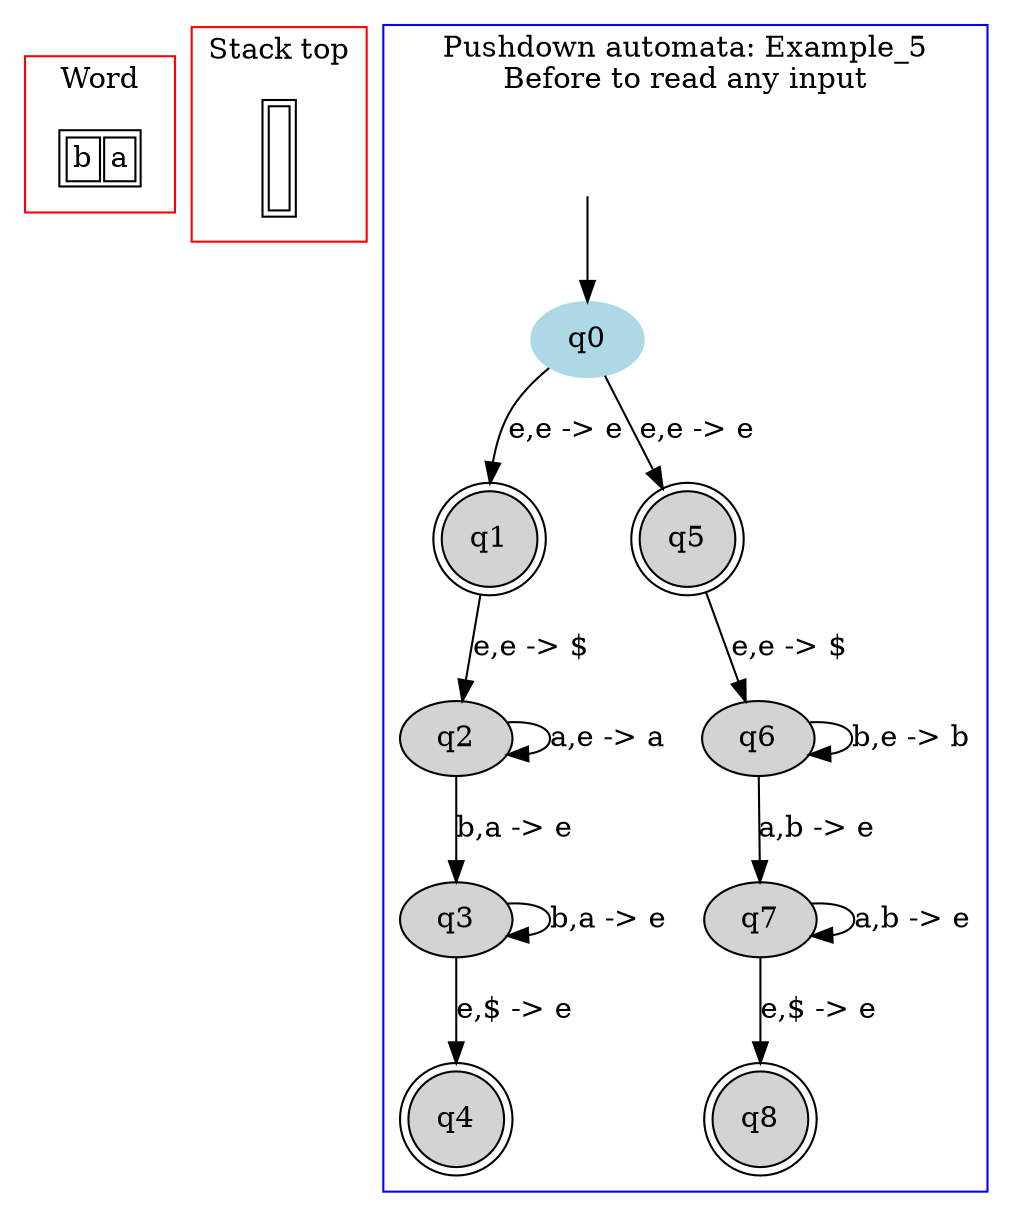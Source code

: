 digraph G {
	subgraph cluster_0 {
		node [shape=plaintext];

struct1 [label=<<TABLE>
<TR>
<TD><FONT>b</FONT></TD>
<TD><FONT>a</FONT></TD>
</TR>
</TABLE>>];
label = "Word";
color=red;
}
	subgraph cluster_2 {
		node [shape=plaintext];

struct2 [label=<<TABLE>
<TR>
<TD width="10" height="50">
</TD>
</TR>
</TABLE>>];
label = "Stack top";
color=red;
}
	subgraph cluster_1 {
		node [style=filled];
		label = "Pushdown automata: Example_5
Before to read any input"
		color=blue;

		q0 [color="lightblue"];
		q1 [shape="doublecircle"];
		q2;
		q3;
		q4 [shape="doublecircle"];
		q5 [shape="doublecircle"];
		q6;
		q7;
		q8 [shape="doublecircle"];
		q0->q1[label="e,e -> e"];
		q0->q5[label="e,e -> e"];
		q1->q2[label="e,e -> $"];
		q2->q2[label="a,e -> a"];
		q2->q3[label="b,a -> e"];
		q3->q3[label="b,a -> e"];
		q3->q4[label="e,$ -> e"];
		q5->q6[label="e,e -> $"];
		q6->q6[label="b,e -> b"];
		q6->q7[label="a,b -> e"];
		q7->q7[label="a,b -> e"];
		q7->q8[label="e,$ -> e"];
x [color=white, label=""];		x->q0	}

}